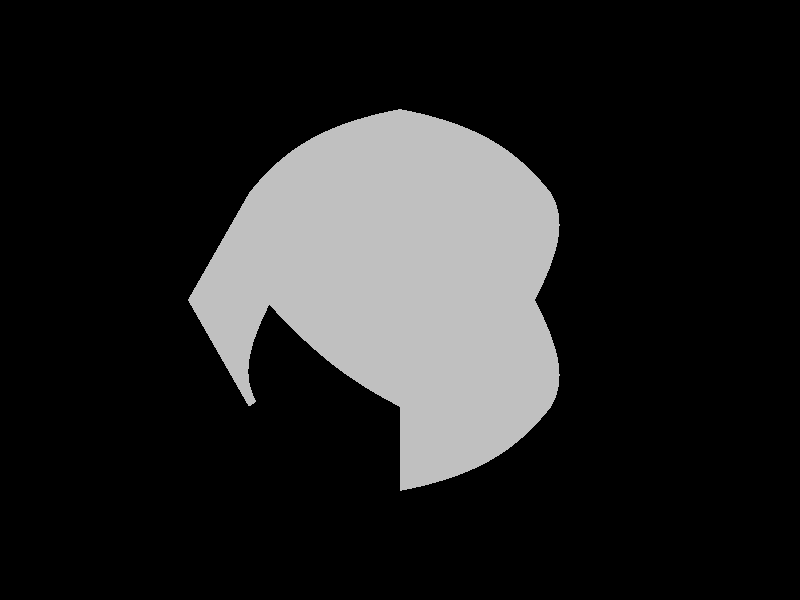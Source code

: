 #version 3.6;

#include "colors.inc"
#include "functions.inc"
#include "transforms.inc"
#include "shapes.inc"

camera {  
  orthographic
  location <2,0,2>
  //location <2,2,2>
  angle 0 // direction 2*z 
  right     x*image_width/image_height // keep proportions with any aspect ratio
  look_at   <0, 0, 0>
  //look_at 0
}

light_source { <140,200, 300> rgb <1.0, 1.0, 0.95>*1.5 }
light_source { < 140,200,-300> rgb <0.9, 0.9, 1.00>*0.9 shadowless }

#declare vertex_angle = 70.53;
#declare wedge_angle = 60;
#macro Vertex(S)
difference {
  intersection {
    object { Wedge(wedge_angle) rotate -wedge_angle/2*y }
    object { Wedge(wedge_angle) rotate -wedge_angle/2*y rotate vertex_angle*z }
    cone { S*z, 0, 0, 1.75*S }
  }
  cone { (S-0.05)*z, 0, -0.05*z, 1.75*S } 
  rotate (90-vertex_angle/2)*z
}
#end

#declare Vertex_Vectors = array[12] { <1,1,0>, <1,0,1>, <0,1,1>, // triangle
                                      <1,-1,0>, <-1,1,0>,
                                      <-1,0,1>, <1,0,-1>, // hexagon
                                      <0,1,-1>, <0,-1,1>,
                                      <-1,-1,0>, <-1,0,-1>, <0,-1,-1> } // second triangle
#declare Vertex_Orientations = array[12] { 90, 0, 45, 90, 90, 0, 0, 135, 135, 90, 0, 45 }

union {                                                 
  object { Vertex(1) rotate 135*z Reorient_Trans(z, Vertex_Vectors[0]) }
  //object { Vertex(1) Reorient_Trans(z, Vertex_Vectors[1]) }
  object { Vertex(1) rotate 90*z Reorient_Trans(z, Vertex_Vectors[2]) }
  //object { Vertex(1) rotate 45*z Reorient_Trans(z, Vertex_Vectors[3]) }
  object { Vertex(1) rotate 45*z Reorient_Trans(z, Vertex_Vectors[4]) }
  //object { Vertex(1) Reorient_Trans(z, Vertex_Vectors[5]) }
  object { Vertex(1) Reorient_Trans(z, Vertex_Vectors[6]) }
  //object { Vertex(1) rotate 90*z Reorient_Trans(z, Vertex_Vectors[7]) }
  object { Vertex(1) rotate 90*z Reorient_Trans(z, Vertex_Vectors[8]) }
  //object { Vertex(1) rotate 135*z Reorient_Trans(z, Vertex_Vectors[9]) }
  object { Vertex(1) Reorient_Trans(z, Vertex_Vectors[10]) }
  //object { Vertex(1) rotate 90*z Reorient_Trans(z, Vertex_Vectors[11]) }
  //sphere { 0, 1 }           
  //cylinder { -5*x, 5*x, 0.5 }
  //cylinder { -5*y, 5*y, 0.5 }
  //cylinder { -5*z, 5*z, 0.5 }
  texture { pigment { Grey } }
}